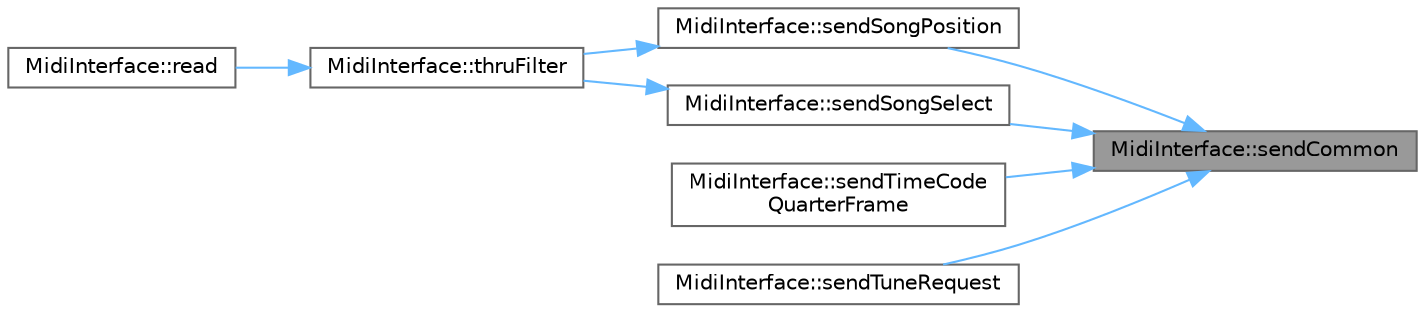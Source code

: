 digraph "MidiInterface::sendCommon"
{
 // LATEX_PDF_SIZE
  bgcolor="transparent";
  edge [fontname=Helvetica,fontsize=10,labelfontname=Helvetica,labelfontsize=10];
  node [fontname=Helvetica,fontsize=10,shape=box,height=0.2,width=0.4];
  rankdir="RL";
  Node1 [id="Node000001",label="MidiInterface::sendCommon",height=0.2,width=0.4,color="gray40", fillcolor="grey60", style="filled", fontcolor="black",tooltip="Send a Common message. Common messages reset the running status."];
  Node1 -> Node2 [id="edge1_Node000001_Node000002",dir="back",color="steelblue1",style="solid",tooltip=" "];
  Node2 [id="Node000002",label="MidiInterface::sendSongPosition",height=0.2,width=0.4,color="grey40", fillcolor="white", style="filled",URL="$d7/db2/group__output_ga9b28cd9df57263fb665110d034ad8c96.html#ga9b28cd9df57263fb665110d034ad8c96",tooltip="Send a Song Position Pointer message."];
  Node2 -> Node3 [id="edge2_Node000002_Node000003",dir="back",color="steelblue1",style="solid",tooltip=" "];
  Node3 [id="Node000003",label="MidiInterface::thruFilter",height=0.2,width=0.4,color="grey40", fillcolor="white", style="filled",URL="$df/d6a/class_midi_interface_a8405cc7229e4eab30520ae005ec79e10.html#a8405cc7229e4eab30520ae005ec79e10",tooltip=" "];
  Node3 -> Node4 [id="edge3_Node000003_Node000004",dir="back",color="steelblue1",style="solid",tooltip=" "];
  Node4 [id="Node000004",label="MidiInterface::read",height=0.2,width=0.4,color="grey40", fillcolor="white", style="filled",URL="$dc/df1/group__input_gac7da892409239a434deff28b5d5cedbe.html#gac7da892409239a434deff28b5d5cedbe",tooltip="Read messages on a specified channel."];
  Node1 -> Node5 [id="edge4_Node000001_Node000005",dir="back",color="steelblue1",style="solid",tooltip=" "];
  Node5 [id="Node000005",label="MidiInterface::sendSongSelect",height=0.2,width=0.4,color="grey40", fillcolor="white", style="filled",URL="$d7/db2/group__output_gaa3784e12ce67dce72b407ffc3682b27e.html#gaa3784e12ce67dce72b407ffc3682b27e",tooltip="Send a Song Select message."];
  Node5 -> Node3 [id="edge5_Node000005_Node000003",dir="back",color="steelblue1",style="solid",tooltip=" "];
  Node1 -> Node6 [id="edge6_Node000001_Node000006",dir="back",color="steelblue1",style="solid",tooltip=" "];
  Node6 [id="Node000006",label="MidiInterface::sendTimeCode\lQuarterFrame",height=0.2,width=0.4,color="grey40", fillcolor="white", style="filled",URL="$d7/db2/group__output_ga5f318604b282c1366616347d211a5aaa.html#ga5f318604b282c1366616347d211a5aaa",tooltip="Send a MIDI Time Code Quarter Frame."];
  Node1 -> Node7 [id="edge7_Node000001_Node000007",dir="back",color="steelblue1",style="solid",tooltip=" "];
  Node7 [id="Node000007",label="MidiInterface::sendTuneRequest",height=0.2,width=0.4,color="grey40", fillcolor="white", style="filled",URL="$d7/db2/group__output_ga7303cceabd422631b77a1e6c8f1338c6.html#ga7303cceabd422631b77a1e6c8f1338c6",tooltip="Send a Tune Request message."];
}
